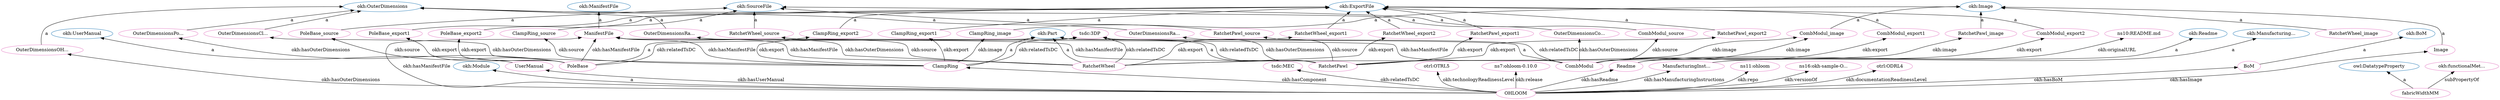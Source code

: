digraph G {
  rankdir=BT
  node[height=.3]
"https://w3id.org/oseg/ont/okh#Image" [fillcolor="#1f77b4" color="#1f77b4" label="okh:Image"]
"https://w3id.org/oseg/ont/okh#OuterDimensions" [fillcolor="#1f77b4" color="#1f77b4" label="okh:OuterDimensions"]
"https://w3id.org/oseg/ont/okh#Part" [fillcolor="#1f77b4" color="#1f77b4" label="okh:Part"]
"https://w3id.org/oseg/ont/okh#ManufacturingInstructions" [fillcolor="#1f77b4" color="#1f77b4" label="okh:Manufacturing..."]
"https://w3id.org/oseg/ont/okh#Readme" [fillcolor="#1f77b4" color="#1f77b4" label="okh:Readme"]
"https://w3id.org/oseg/ont/okh#ExportFile" [fillcolor="#1f77b4" color="#1f77b4" label="okh:ExportFile"]
"https://w3id.org/oseg/ont/okh#ManifestFile" [fillcolor="#1f77b4" color="#1f77b4" label="okh:ManifestFile"]
"https://w3id.org/oseg/ont/okh#SourceFile" [fillcolor="#1f77b4" color="#1f77b4" label="okh:SourceFile"]
"https://w3id.org/oseg/ont/okh#Module" [fillcolor="#1f77b4" color="#1f77b4" label="okh:Module"]
"https://w3id.org/oseg/ont/okh#UserManual" [fillcolor="#1f77b4" color="#1f77b4" label="okh:UserManual"]
"http://www.w3.org/2002/07/owl#DatatypeProperty" [fillcolor="#1f77b4" color="#1f77b4" label="owl:DatatypeProperty"]
"https://w3id.org/oseg/ont/okh#BoM" [fillcolor="#1f77b4" color="#1f77b4" label="okh:BoM"]
"https://github.com/OPEN-NEXT/OKH-LOSH/raw/master/sample_data/okh-sample-OHLOOM.ttl#OHLOOM" [fillcolor="#e377c2" color="#e377c2" label="OHLOOM"]
"https://github.com/OPEN-NEXT/OKH-LOSH/raw/master/sample_data/okh-sample-OHLOOM.ttl#ManifestFile" [fillcolor="#e377c2" color="#e377c2" label="ManifestFile"]
"https://github.com/OPEN-NEXT/OKH-LOSH/raw/master/sample_data/okh-sample-OHLOOM.ttl#RatchetPawl_image" [fillcolor="#e377c2" color="#e377c2" label="RatchetPawl_image"]
"https://w3id.org/oseg/ont/tsdc/core#3DP" [fillcolor="#e377c2" color="#e377c2" label="tsdc:3DP"]
"https://github.com/OPEN-NEXT/OKH-LOSH/raw/master/sample_data/okh-sample-OHLOOM.ttl#ClampRing_source" [fillcolor="#e377c2" color="#e377c2" label="ClampRing_source"]
"https://github.com/OPEN-NEXT/OKH-LOSH/raw/master/sample_data/okh-sample-OHLOOM.ttl#OuterDimensionsOHLOOM" [fillcolor="#e377c2" color="#e377c2" label="OuterDimensionsOH..."]
"https://github.com/OPEN-NEXT/OKH-LOSH/raw/master/sample_data/okh-sample-OHLOOM.ttl#UserManual" [fillcolor="#e377c2" color="#e377c2" label="UserManual"]
"https://github.com/OPEN-NEXT/OKH-LOSH/raw/master/sample_data/okh-sample-OHLOOM.ttl#RatchetWheel_image" [fillcolor="#e377c2" color="#e377c2" label="RatchetWheel_image"]
"https://github.com/OPEN-NEXT/OKH-LOSH/raw/master/sample_data/okh-sample-OHLOOM.ttl#Image" [fillcolor="#e377c2" color="#e377c2" label="Image"]
"https://w3id.org/oseg/ont/tsdc/core#MEC" [fillcolor="#e377c2" color="#e377c2" label="tsdc:MEC"]
"https://github.com/OPEN-NEXT/OKH-LOSH/raw/master/sample_data/okh-sample-OHLOOM.ttl#CombModul_source" [fillcolor="#e377c2" color="#e377c2" label="CombModul_source"]
"https://github.com/OPEN-NEXT/OKH-LOSH/raw/master/sample_data/okh-sample-OHLOOM.ttl#PoleBase" [fillcolor="#e377c2" color="#e377c2" label="PoleBase"]
"https://github.com/OPEN-NEXT/OKH-LOSH/raw/master/sample_data/okh-sample-OHLOOM.ttl#fabricWidthMM" [fillcolor="#e377c2" color="#e377c2" label="fabricWidthMM"]
"https://github.com/OPEN-NEXT/OKH-LOSH/raw/master/sample_data/okh-sample-OHLOOM.ttl#OuterDimensionsCombModul" [fillcolor="#e377c2" color="#e377c2" label="OuterDimensionsCo..."]
"https://github.com/OPEN-NEXT/OKH-LOSH/raw/master/sample_data/okh-sample-OHLOOM.ttl#ClampRing_export2" [fillcolor="#e377c2" color="#e377c2" label="ClampRing_export2"]
"https://github.com/OPEN-NEXT/OKH-LOSH/raw/master/sample_data/okh-sample-OHLOOM.ttl#CombModul_image" [fillcolor="#e377c2" color="#e377c2" label="CombModul_image"]
"https://github.com/OPEN-NEXT/OKH-LOSH/raw/master/sample_data/okh-sample-OHLOOM.ttl#RatchetPawl" [fillcolor="#e377c2" color="#e377c2" label="RatchetPawl"]
"https://github.com/OPEN-NEXT/OKH-LOSH/raw/master/sample_data/okh-sample-OHLOOM.ttl#CombModul_export2" [fillcolor="#e377c2" color="#e377c2" label="CombModul_export2"]
"https://github.com/OPEN-NEXT/OKH-LOSH/raw/master/sample_data/okh-sample-OHLOOM.ttl#OuterDimensionsPoleBase" [fillcolor="#e377c2" color="#e377c2" label="OuterDimensionsPo..."]
"https://github.com/OPEN-NEXT/OKH-LOSH/raw/master/sample_data/okh-sample-OHLOOM.ttl#ClampRing" [fillcolor="#e377c2" color="#e377c2" label="ClampRing"]
"https://w3id.org/oseg/ont/otrl#OTRL5" [fillcolor="#e377c2" color="#e377c2" label="otrl:OTRL5"]
"https://github.com/OPEN-NEXT/OKH-LOSH/raw/master/sample_data/okh-sample-OHLOOM.ttl#OuterDimensionsRatchetWheel" [fillcolor="#e377c2" color="#e377c2" label="OuterDimensionsRa..."]
"https://github.com/OPEN-NEXT/OKH-LOSH/raw/master/sample_data/okh-sample-OHLOOM.ttl#OuterDimensionsRatchetPawl" [fillcolor="#e377c2" color="#e377c2" label="OuterDimensionsRa..."]
"https://github.com/OPEN-NEXT/OKH-LOSH/raw/master/sample_data/okh-sample-OHLOOM.ttl#RatchetWheel_source" [fillcolor="#e377c2" color="#e377c2" label="RatchetWheel_source"]
"https://github.com/OPEN-NEXT/OKH-LOSH/raw/master/sample_data/okh-sample-OHLOOM.ttl#CombModul_export1" [fillcolor="#e377c2" color="#e377c2" label="CombModul_export1"]
"https://github.com/OPEN-NEXT/OKH-LOSH/raw/master/sample_data/okh-sample-OHLOOM.ttl#OuterDimensionsClampRing" [fillcolor="#e377c2" color="#e377c2" label="OuterDimensionsCl..."]
"https://github.com/OPEN-NEXT/OKH-LOSH/raw/master/sample_data/okh-sample-OHLOOM.ttl#RatchetPawl_export1" [fillcolor="#e377c2" color="#e377c2" label="RatchetPawl_export1"]
"https://gitlab.com/OSEGermany/ohloom/-/tags/ohloom-0.10.0" [fillcolor="#e377c2" color="#e377c2" label="ns7:ohloom-0.10.0"]
"https://github.com/OPEN-NEXT/OKH-LOSH/raw/master/sample_data/okh-sample-OHLOOM.ttl#PoleBase_export1" [fillcolor="#e377c2" color="#e377c2" label="PoleBase_export1"]
"https://github.com/OPEN-NEXT/OKH-LOSH/raw/master/sample_data/okh-sample-OHLOOM.ttl#RatchetPawl_source" [fillcolor="#e377c2" color="#e377c2" label="RatchetPawl_source"]
"https://github.com/OPEN-NEXT/OKH-LOSH/raw/master/sample_data/okh-sample-OHLOOM.ttl#ClampRing_export1" [fillcolor="#e377c2" color="#e377c2" label="ClampRing_export1"]
"https://github.com/OPEN-NEXT/OKH-LOSH/raw/master/sample_data/okh-sample-OHLOOM.ttl#Readme" [fillcolor="#e377c2" color="#e377c2" label="Readme"]
"https://github.com/OPEN-NEXT/OKH-LOSH/raw/master/sample_data/okh-sample-OHLOOM.ttl#ClampRing_image" [fillcolor="#e377c2" color="#e377c2" label="ClampRing_image"]
"https://github.com/OPEN-NEXT/OKH-LOSH/raw/master/sample_data/okh-sample-OHLOOM.ttl#ManufacturingInstructions" [fillcolor="#e377c2" color="#e377c2" label="ManufacturingInst..."]
"https://github.com/OPEN-NEXT/OKH-LOSH/raw/master/sample_data/okh-sample-OHLOOM.ttl#RatchetWheel_export2" [fillcolor="#e377c2" color="#e377c2" label="RatchetWheel_export2"]
"https://gitlab.com/OSEGermany/ohloom/-/raw/master/README.md" [fillcolor="#e377c2" color="#e377c2" label="ns10:README.md"]
"https://github.com/OPEN-NEXT/OKH-LOSH/raw/master/sample_data/okh-sample-OHLOOM.ttl#BoM" [fillcolor="#e377c2" color="#e377c2" label="BoM"]
"https://github.com/OPEN-NEXT/OKH-LOSH/raw/master/sample_data/okh-sample-OHLOOM.ttl#PoleBase_export2" [fillcolor="#e377c2" color="#e377c2" label="PoleBase_export2"]
"https://gitlab.com/OSEGermany/ohloom" [fillcolor="#e377c2" color="#e377c2" label="ns11:ohloom"]
"https://github.com/OPEN-NEXT/OKH-LOSH/raw/master/sample_data/okh-sample-OHLOOM.ttl#RatchetWheel_export1" [fillcolor="#e377c2" color="#e377c2" label="RatchetWheel_export1"]
"https://github.com/OPEN-NEXT/OKH-LOSH/raw/master/sample_data/okh-sample-OHLOOM.ttl#RatchetPawl_export2" [fillcolor="#e377c2" color="#e377c2" label="RatchetPawl_export2"]
"https://github.com/OPEN-NEXT/OKH-LOSH/raw/master/sample_data/okh-sample-OHLOOM.ttl#CombModul" [fillcolor="#e377c2" color="#e377c2" label="CombModul"]
"https://github.com/OPEN-NEXT/OKH-LOSH/raw/master/sample_data/okh-sample-OHLOOM.ttl#PoleBase_source" [fillcolor="#e377c2" color="#e377c2" label="PoleBase_source"]
"https://w3id.org/oseg/ont/okh#functionalMetadata" [fillcolor="#e377c2" color="#e377c2" label="okh:functionalMet..."]
"https://github.com/OPEN-NEXT/OKH-LOSH/raw/master/sample_data/okh-sample-OHLOOM.ttl" [fillcolor="#e377c2" color="#e377c2" label="ns16:okh-sample-O..."]
"https://github.com/OPEN-NEXT/OKH-LOSH/raw/master/sample_data/okh-sample-OHLOOM.ttl#RatchetWheel" [fillcolor="#e377c2" color="#e377c2" label="RatchetWheel"]
"https://w3id.org/oseg/ont/otrl#ODRL4" [fillcolor="#e377c2" color="#e377c2" label="otrl:ODRL4"]
  "https://github.com/OPEN-NEXT/OKH-LOSH/raw/master/sample_data/okh-sample-OHLOOM.ttl#OHLOOM" -> "https://w3id.org/oseg/ont/okh#Module" [label="a"]
  "https://github.com/OPEN-NEXT/OKH-LOSH/raw/master/sample_data/okh-sample-OHLOOM.ttl#RatchetPawl" -> "https://github.com/OPEN-NEXT/OKH-LOSH/raw/master/sample_data/okh-sample-OHLOOM.ttl#ManifestFile" [label="okh:hasManifestFile"]
  "https://github.com/OPEN-NEXT/OKH-LOSH/raw/master/sample_data/okh-sample-OHLOOM.ttl#RatchetPawl" -> "https://github.com/OPEN-NEXT/OKH-LOSH/raw/master/sample_data/okh-sample-OHLOOM.ttl#RatchetPawl_image" [label="okh:image"]
  "https://github.com/OPEN-NEXT/OKH-LOSH/raw/master/sample_data/okh-sample-OHLOOM.ttl#CombModul" -> "https://w3id.org/oseg/ont/tsdc/core#3DP" [label="okh:relatedTsDC"]
  "https://github.com/OPEN-NEXT/OKH-LOSH/raw/master/sample_data/okh-sample-OHLOOM.ttl#ClampRing_source" -> "https://w3id.org/oseg/ont/okh#SourceFile" [label="a"]
  "https://github.com/OPEN-NEXT/OKH-LOSH/raw/master/sample_data/okh-sample-OHLOOM.ttl#RatchetWheel_image" -> "https://w3id.org/oseg/ont/okh#Image" [label="a"]
  "https://github.com/OPEN-NEXT/OKH-LOSH/raw/master/sample_data/okh-sample-OHLOOM.ttl#OuterDimensionsOHLOOM" -> "https://w3id.org/oseg/ont/okh#OuterDimensions" [label="a"]
  "https://github.com/OPEN-NEXT/OKH-LOSH/raw/master/sample_data/okh-sample-OHLOOM.ttl#UserManual" -> "https://w3id.org/oseg/ont/okh#UserManual" [label="a"]
  "https://github.com/OPEN-NEXT/OKH-LOSH/raw/master/sample_data/okh-sample-OHLOOM.ttl#OHLOOM" -> "https://github.com/OPEN-NEXT/OKH-LOSH/raw/master/sample_data/okh-sample-OHLOOM.ttl#Image" [label="okh:hasImage"]
  "https://github.com/OPEN-NEXT/OKH-LOSH/raw/master/sample_data/okh-sample-OHLOOM.ttl#ClampRing" -> "https://github.com/OPEN-NEXT/OKH-LOSH/raw/master/sample_data/okh-sample-OHLOOM.ttl#ManifestFile" [label="okh:hasManifestFile"]
  "https://github.com/OPEN-NEXT/OKH-LOSH/raw/master/sample_data/okh-sample-OHLOOM.ttl#OHLOOM" -> "https://w3id.org/oseg/ont/tsdc/core#MEC" [label="okh:relatedTsDC"]
  "https://github.com/OPEN-NEXT/OKH-LOSH/raw/master/sample_data/okh-sample-OHLOOM.ttl#CombModul" -> "https://github.com/OPEN-NEXT/OKH-LOSH/raw/master/sample_data/okh-sample-OHLOOM.ttl#CombModul_source" [label="okh:source"]
  "https://github.com/OPEN-NEXT/OKH-LOSH/raw/master/sample_data/okh-sample-OHLOOM.ttl#PoleBase" -> "https://w3id.org/oseg/ont/okh#Part" [label="a"]
  "https://github.com/OPEN-NEXT/OKH-LOSH/raw/master/sample_data/okh-sample-OHLOOM.ttl#fabricWidthMM" -> "http://www.w3.org/2002/07/owl#DatatypeProperty" [label="a"]
  "https://github.com/OPEN-NEXT/OKH-LOSH/raw/master/sample_data/okh-sample-OHLOOM.ttl#OuterDimensionsCombModul" -> "https://w3id.org/oseg/ont/okh#OuterDimensions" [label="a"]
  "https://github.com/OPEN-NEXT/OKH-LOSH/raw/master/sample_data/okh-sample-OHLOOM.ttl#ClampRing" -> "https://github.com/OPEN-NEXT/OKH-LOSH/raw/master/sample_data/okh-sample-OHLOOM.ttl#ClampRing_export2" [label="okh:export"]
  "https://github.com/OPEN-NEXT/OKH-LOSH/raw/master/sample_data/okh-sample-OHLOOM.ttl#CombModul_image" -> "https://w3id.org/oseg/ont/okh#Image" [label="a"]
  "https://github.com/OPEN-NEXT/OKH-LOSH/raw/master/sample_data/okh-sample-OHLOOM.ttl#CombModul" -> "https://github.com/OPEN-NEXT/OKH-LOSH/raw/master/sample_data/okh-sample-OHLOOM.ttl#CombModul_image" [label="okh:image"]
  "https://github.com/OPEN-NEXT/OKH-LOSH/raw/master/sample_data/okh-sample-OHLOOM.ttl#RatchetPawl" -> "https://w3id.org/oseg/ont/okh#Part" [label="a"]
  "https://github.com/OPEN-NEXT/OKH-LOSH/raw/master/sample_data/okh-sample-OHLOOM.ttl#CombModul" -> "https://github.com/OPEN-NEXT/OKH-LOSH/raw/master/sample_data/okh-sample-OHLOOM.ttl#CombModul_export2" [label="okh:export"]
  "https://github.com/OPEN-NEXT/OKH-LOSH/raw/master/sample_data/okh-sample-OHLOOM.ttl#OuterDimensionsPoleBase" -> "https://w3id.org/oseg/ont/okh#OuterDimensions" [label="a"]
  "https://github.com/OPEN-NEXT/OKH-LOSH/raw/master/sample_data/okh-sample-OHLOOM.ttl#ClampRing" -> "https://w3id.org/oseg/ont/okh#Part" [label="a"]
  "https://github.com/OPEN-NEXT/OKH-LOSH/raw/master/sample_data/okh-sample-OHLOOM.ttl#PoleBase" -> "https://github.com/OPEN-NEXT/OKH-LOSH/raw/master/sample_data/okh-sample-OHLOOM.ttl#OuterDimensionsPoleBase" [label="okh:hasOuterDimensions"]
  "https://github.com/OPEN-NEXT/OKH-LOSH/raw/master/sample_data/okh-sample-OHLOOM.ttl#OHLOOM" -> "https://w3id.org/oseg/ont/otrl#OTRL5" [label="okh:technologyReadinessLevel"]
  "https://github.com/OPEN-NEXT/OKH-LOSH/raw/master/sample_data/okh-sample-OHLOOM.ttl#ManifestFile" -> "https://w3id.org/oseg/ont/okh#ManifestFile" [label="a"]
  "https://github.com/OPEN-NEXT/OKH-LOSH/raw/master/sample_data/okh-sample-OHLOOM.ttl#RatchetWheel" -> "https://github.com/OPEN-NEXT/OKH-LOSH/raw/master/sample_data/okh-sample-OHLOOM.ttl#OuterDimensionsRatchetWheel" [label="okh:hasOuterDimensions"]
  "https://github.com/OPEN-NEXT/OKH-LOSH/raw/master/sample_data/okh-sample-OHLOOM.ttl#RatchetPawl" -> "https://github.com/OPEN-NEXT/OKH-LOSH/raw/master/sample_data/okh-sample-OHLOOM.ttl#OuterDimensionsRatchetPawl" [label="okh:hasOuterDimensions"]
  "https://github.com/OPEN-NEXT/OKH-LOSH/raw/master/sample_data/okh-sample-OHLOOM.ttl#Image" -> "https://w3id.org/oseg/ont/okh#Image" [label="a"]
  "https://github.com/OPEN-NEXT/OKH-LOSH/raw/master/sample_data/okh-sample-OHLOOM.ttl#RatchetWheel" -> "https://github.com/OPEN-NEXT/OKH-LOSH/raw/master/sample_data/okh-sample-OHLOOM.ttl#RatchetWheel_source" [label="okh:source"]
  "https://github.com/OPEN-NEXT/OKH-LOSH/raw/master/sample_data/okh-sample-OHLOOM.ttl#CombModul_export1" -> "https://w3id.org/oseg/ont/okh#ExportFile" [label="a"]
  "https://github.com/OPEN-NEXT/OKH-LOSH/raw/master/sample_data/okh-sample-OHLOOM.ttl#RatchetPawl" -> "https://w3id.org/oseg/ont/tsdc/core#3DP" [label="okh:relatedTsDC"]
  "https://github.com/OPEN-NEXT/OKH-LOSH/raw/master/sample_data/okh-sample-OHLOOM.ttl#CombModul" -> "https://github.com/OPEN-NEXT/OKH-LOSH/raw/master/sample_data/okh-sample-OHLOOM.ttl#CombModul_export1" [label="okh:export"]
  "https://github.com/OPEN-NEXT/OKH-LOSH/raw/master/sample_data/okh-sample-OHLOOM.ttl#RatchetWheel_source" -> "https://w3id.org/oseg/ont/okh#SourceFile" [label="a"]
  "https://github.com/OPEN-NEXT/OKH-LOSH/raw/master/sample_data/okh-sample-OHLOOM.ttl#ClampRing" -> "https://github.com/OPEN-NEXT/OKH-LOSH/raw/master/sample_data/okh-sample-OHLOOM.ttl#OuterDimensionsClampRing" [label="okh:hasOuterDimensions"]
  "https://github.com/OPEN-NEXT/OKH-LOSH/raw/master/sample_data/okh-sample-OHLOOM.ttl#RatchetPawl" -> "https://github.com/OPEN-NEXT/OKH-LOSH/raw/master/sample_data/okh-sample-OHLOOM.ttl#RatchetPawl_export1" [label="okh:export"]
  "https://github.com/OPEN-NEXT/OKH-LOSH/raw/master/sample_data/okh-sample-OHLOOM.ttl#ClampRing" -> "https://w3id.org/oseg/ont/tsdc/core#3DP" [label="okh:relatedTsDC"]
  "https://github.com/OPEN-NEXT/OKH-LOSH/raw/master/sample_data/okh-sample-OHLOOM.ttl#OHLOOM" -> "https://gitlab.com/OSEGermany/ohloom/-/tags/ohloom-0.10.0" [label="okh:release"]
  "https://github.com/OPEN-NEXT/OKH-LOSH/raw/master/sample_data/okh-sample-OHLOOM.ttl#PoleBase_export1" -> "https://w3id.org/oseg/ont/okh#ExportFile" [label="a"]
  "https://github.com/OPEN-NEXT/OKH-LOSH/raw/master/sample_data/okh-sample-OHLOOM.ttl#CombModul" -> "https://github.com/OPEN-NEXT/OKH-LOSH/raw/master/sample_data/okh-sample-OHLOOM.ttl#ManifestFile" [label="okh:hasManifestFile"]
  "https://github.com/OPEN-NEXT/OKH-LOSH/raw/master/sample_data/okh-sample-OHLOOM.ttl#OHLOOM" -> "https://github.com/OPEN-NEXT/OKH-LOSH/raw/master/sample_data/okh-sample-OHLOOM.ttl#ClampRing" [label="okh:hasComponent"]
  "https://github.com/OPEN-NEXT/OKH-LOSH/raw/master/sample_data/okh-sample-OHLOOM.ttl#RatchetPawl" -> "https://github.com/OPEN-NEXT/OKH-LOSH/raw/master/sample_data/okh-sample-OHLOOM.ttl#RatchetPawl_source" [label="okh:source"]
  "https://github.com/OPEN-NEXT/OKH-LOSH/raw/master/sample_data/okh-sample-OHLOOM.ttl#OuterDimensionsRatchetWheel" -> "https://w3id.org/oseg/ont/okh#OuterDimensions" [label="a"]
  "https://github.com/OPEN-NEXT/OKH-LOSH/raw/master/sample_data/okh-sample-OHLOOM.ttl#ClampRing_export1" -> "https://w3id.org/oseg/ont/okh#ExportFile" [label="a"]
  "https://github.com/OPEN-NEXT/OKH-LOSH/raw/master/sample_data/okh-sample-OHLOOM.ttl#RatchetWheel" -> "https://github.com/OPEN-NEXT/OKH-LOSH/raw/master/sample_data/okh-sample-OHLOOM.ttl#ManifestFile" [label="okh:hasManifestFile"]
  "https://github.com/OPEN-NEXT/OKH-LOSH/raw/master/sample_data/okh-sample-OHLOOM.ttl#OHLOOM" -> "https://github.com/OPEN-NEXT/OKH-LOSH/raw/master/sample_data/okh-sample-OHLOOM.ttl#Readme" [label="okh:hasReadme"]
  "https://github.com/OPEN-NEXT/OKH-LOSH/raw/master/sample_data/okh-sample-OHLOOM.ttl#RatchetPawl_image" -> "https://w3id.org/oseg/ont/okh#Image" [label="a"]
  "https://github.com/OPEN-NEXT/OKH-LOSH/raw/master/sample_data/okh-sample-OHLOOM.ttl#ClampRing" -> "https://github.com/OPEN-NEXT/OKH-LOSH/raw/master/sample_data/okh-sample-OHLOOM.ttl#ClampRing_image" [label="okh:image"]
  "https://github.com/OPEN-NEXT/OKH-LOSH/raw/master/sample_data/okh-sample-OHLOOM.ttl#CombModul_source" -> "https://w3id.org/oseg/ont/okh#SourceFile" [label="a"]
  "https://github.com/OPEN-NEXT/OKH-LOSH/raw/master/sample_data/okh-sample-OHLOOM.ttl#RatchetWheel" -> "https://w3id.org/oseg/ont/tsdc/core#3DP" [label="okh:relatedTsDC"]
  "https://github.com/OPEN-NEXT/OKH-LOSH/raw/master/sample_data/okh-sample-OHLOOM.ttl#ManufacturingInstructions" -> "https://w3id.org/oseg/ont/okh#ManufacturingInstructions" [label="a"]
  "https://github.com/OPEN-NEXT/OKH-LOSH/raw/master/sample_data/okh-sample-OHLOOM.ttl#RatchetWheel" -> "https://github.com/OPEN-NEXT/OKH-LOSH/raw/master/sample_data/okh-sample-OHLOOM.ttl#RatchetWheel_export2" [label="okh:export"]
  "https://github.com/OPEN-NEXT/OKH-LOSH/raw/master/sample_data/okh-sample-OHLOOM.ttl#Readme" -> "https://gitlab.com/OSEGermany/ohloom/-/raw/master/README.md" [label="okh:originalURL"]
  "https://github.com/OPEN-NEXT/OKH-LOSH/raw/master/sample_data/okh-sample-OHLOOM.ttl#ClampRing" -> "https://github.com/OPEN-NEXT/OKH-LOSH/raw/master/sample_data/okh-sample-OHLOOM.ttl#ClampRing_export1" [label="okh:export"]
  "https://github.com/OPEN-NEXT/OKH-LOSH/raw/master/sample_data/okh-sample-OHLOOM.ttl#ClampRing" -> "https://github.com/OPEN-NEXT/OKH-LOSH/raw/master/sample_data/okh-sample-OHLOOM.ttl#ClampRing_source" [label="okh:source"]
  "https://github.com/OPEN-NEXT/OKH-LOSH/raw/master/sample_data/okh-sample-OHLOOM.ttl#PoleBase" -> "https://github.com/OPEN-NEXT/OKH-LOSH/raw/master/sample_data/okh-sample-OHLOOM.ttl#ManifestFile" [label="okh:hasManifestFile"]
  "https://github.com/OPEN-NEXT/OKH-LOSH/raw/master/sample_data/okh-sample-OHLOOM.ttl#RatchetWheel" -> "https://github.com/OPEN-NEXT/OKH-LOSH/raw/master/sample_data/okh-sample-OHLOOM.ttl#CombModul_image" [label="okh:image"]
  "https://github.com/OPEN-NEXT/OKH-LOSH/raw/master/sample_data/okh-sample-OHLOOM.ttl#BoM" -> "https://w3id.org/oseg/ont/okh#BoM" [label="a"]
  "https://github.com/OPEN-NEXT/OKH-LOSH/raw/master/sample_data/okh-sample-OHLOOM.ttl#ClampRing_export2" -> "https://w3id.org/oseg/ont/okh#ExportFile" [label="a"]
  "https://github.com/OPEN-NEXT/OKH-LOSH/raw/master/sample_data/okh-sample-OHLOOM.ttl#PoleBase_export2" -> "https://w3id.org/oseg/ont/okh#ExportFile" [label="a"]
  "https://github.com/OPEN-NEXT/OKH-LOSH/raw/master/sample_data/okh-sample-OHLOOM.ttl#RatchetPawl_source" -> "https://w3id.org/oseg/ont/okh#SourceFile" [label="a"]
  "https://github.com/OPEN-NEXT/OKH-LOSH/raw/master/sample_data/okh-sample-OHLOOM.ttl#OHLOOM" -> "https://gitlab.com/OSEGermany/ohloom" [label="okh:repo"]
  "https://github.com/OPEN-NEXT/OKH-LOSH/raw/master/sample_data/okh-sample-OHLOOM.ttl#OHLOOM" -> "https://github.com/OPEN-NEXT/OKH-LOSH/raw/master/sample_data/okh-sample-OHLOOM.ttl#OuterDimensionsOHLOOM" [label="okh:hasOuterDimensions"]
  "https://github.com/OPEN-NEXT/OKH-LOSH/raw/master/sample_data/okh-sample-OHLOOM.ttl#RatchetPawl_export1" -> "https://w3id.org/oseg/ont/okh#ExportFile" [label="a"]
  "https://github.com/OPEN-NEXT/OKH-LOSH/raw/master/sample_data/okh-sample-OHLOOM.ttl#OuterDimensionsClampRing" -> "https://w3id.org/oseg/ont/okh#OuterDimensions" [label="a"]
  "https://github.com/OPEN-NEXT/OKH-LOSH/raw/master/sample_data/okh-sample-OHLOOM.ttl#ClampRing_image" -> "https://w3id.org/oseg/ont/okh#Image" [label="a"]
  "https://github.com/OPEN-NEXT/OKH-LOSH/raw/master/sample_data/okh-sample-OHLOOM.ttl#OHLOOM" -> "https://github.com/OPEN-NEXT/OKH-LOSH/raw/master/sample_data/okh-sample-OHLOOM.ttl#ManifestFile" [label="okh:hasManifestFile"]
  "https://github.com/OPEN-NEXT/OKH-LOSH/raw/master/sample_data/okh-sample-OHLOOM.ttl#Readme" -> "https://w3id.org/oseg/ont/okh#Readme" [label="a"]
  "https://github.com/OPEN-NEXT/OKH-LOSH/raw/master/sample_data/okh-sample-OHLOOM.ttl#PoleBase" -> "https://github.com/OPEN-NEXT/OKH-LOSH/raw/master/sample_data/okh-sample-OHLOOM.ttl#PoleBase_export1" [label="okh:export"]
  "https://github.com/OPEN-NEXT/OKH-LOSH/raw/master/sample_data/okh-sample-OHLOOM.ttl#RatchetWheel_export1" -> "https://w3id.org/oseg/ont/okh#ExportFile" [label="a"]
  "https://github.com/OPEN-NEXT/OKH-LOSH/raw/master/sample_data/okh-sample-OHLOOM.ttl#RatchetWheel" -> "https://github.com/OPEN-NEXT/OKH-LOSH/raw/master/sample_data/okh-sample-OHLOOM.ttl#RatchetWheel_export1" [label="okh:export"]
  "https://github.com/OPEN-NEXT/OKH-LOSH/raw/master/sample_data/okh-sample-OHLOOM.ttl#CombModul_export2" -> "https://w3id.org/oseg/ont/okh#ExportFile" [label="a"]
  "https://github.com/OPEN-NEXT/OKH-LOSH/raw/master/sample_data/okh-sample-OHLOOM.ttl#RatchetPawl" -> "https://github.com/OPEN-NEXT/OKH-LOSH/raw/master/sample_data/okh-sample-OHLOOM.ttl#RatchetPawl_export2" [label="okh:export"]
  "https://github.com/OPEN-NEXT/OKH-LOSH/raw/master/sample_data/okh-sample-OHLOOM.ttl#OuterDimensionsRatchetPawl" -> "https://w3id.org/oseg/ont/okh#OuterDimensions" [label="a"]
  "https://github.com/OPEN-NEXT/OKH-LOSH/raw/master/sample_data/okh-sample-OHLOOM.ttl#RatchetWheel_export2" -> "https://w3id.org/oseg/ont/okh#ExportFile" [label="a"]
  "https://github.com/OPEN-NEXT/OKH-LOSH/raw/master/sample_data/okh-sample-OHLOOM.ttl#CombModul" -> "https://w3id.org/oseg/ont/okh#Part" [label="a"]
  "https://github.com/OPEN-NEXT/OKH-LOSH/raw/master/sample_data/okh-sample-OHLOOM.ttl#PoleBase" -> "https://github.com/OPEN-NEXT/OKH-LOSH/raw/master/sample_data/okh-sample-OHLOOM.ttl#PoleBase_source" [label="okh:source"]
  "https://github.com/OPEN-NEXT/OKH-LOSH/raw/master/sample_data/okh-sample-OHLOOM.ttl#OHLOOM" -> "https://github.com/OPEN-NEXT/OKH-LOSH/raw/master/sample_data/okh-sample-OHLOOM.ttl#BoM" [label="okh:hasBoM"]
  "https://github.com/OPEN-NEXT/OKH-LOSH/raw/master/sample_data/okh-sample-OHLOOM.ttl#fabricWidthMM" -> "https://w3id.org/oseg/ont/okh#functionalMetadata" [label="subPropertyOf"]
  "https://github.com/OPEN-NEXT/OKH-LOSH/raw/master/sample_data/okh-sample-OHLOOM.ttl#OHLOOM" -> "https://github.com/OPEN-NEXT/OKH-LOSH/raw/master/sample_data/okh-sample-OHLOOM.ttl#ManufacturingInstructions" [label="okh:hasManufacturingInstructions"]
  "https://github.com/OPEN-NEXT/OKH-LOSH/raw/master/sample_data/okh-sample-OHLOOM.ttl#OHLOOM" -> "https://github.com/OPEN-NEXT/OKH-LOSH/raw/master/sample_data/okh-sample-OHLOOM.ttl" [label="okh:versionOf"]
  "https://github.com/OPEN-NEXT/OKH-LOSH/raw/master/sample_data/okh-sample-OHLOOM.ttl#RatchetWheel" -> "https://w3id.org/oseg/ont/okh#Part" [label="a"]
  "https://github.com/OPEN-NEXT/OKH-LOSH/raw/master/sample_data/okh-sample-OHLOOM.ttl#PoleBase" -> "https://w3id.org/oseg/ont/tsdc/core#3DP" [label="okh:relatedTsDC"]
  "https://github.com/OPEN-NEXT/OKH-LOSH/raw/master/sample_data/okh-sample-OHLOOM.ttl#CombModul" -> "https://github.com/OPEN-NEXT/OKH-LOSH/raw/master/sample_data/okh-sample-OHLOOM.ttl#OuterDimensionsCombModul" [label="okh:hasOuterDimensions"]
  "https://github.com/OPEN-NEXT/OKH-LOSH/raw/master/sample_data/okh-sample-OHLOOM.ttl#PoleBase" -> "https://github.com/OPEN-NEXT/OKH-LOSH/raw/master/sample_data/okh-sample-OHLOOM.ttl#PoleBase_export2" [label="okh:export"]
  "https://github.com/OPEN-NEXT/OKH-LOSH/raw/master/sample_data/okh-sample-OHLOOM.ttl#RatchetPawl_export2" -> "https://w3id.org/oseg/ont/okh#ExportFile" [label="a"]
  "https://github.com/OPEN-NEXT/OKH-LOSH/raw/master/sample_data/okh-sample-OHLOOM.ttl#OHLOOM" -> "https://github.com/OPEN-NEXT/OKH-LOSH/raw/master/sample_data/okh-sample-OHLOOM.ttl#UserManual" [label="okh:hasUserManual"]
  "https://github.com/OPEN-NEXT/OKH-LOSH/raw/master/sample_data/okh-sample-OHLOOM.ttl#OHLOOM" -> "https://w3id.org/oseg/ont/otrl#ODRL4" [label="okh:documentationReadinessLevel"]
  "https://github.com/OPEN-NEXT/OKH-LOSH/raw/master/sample_data/okh-sample-OHLOOM.ttl#PoleBase_source" -> "https://w3id.org/oseg/ont/okh#SourceFile" [label="a"]
}
